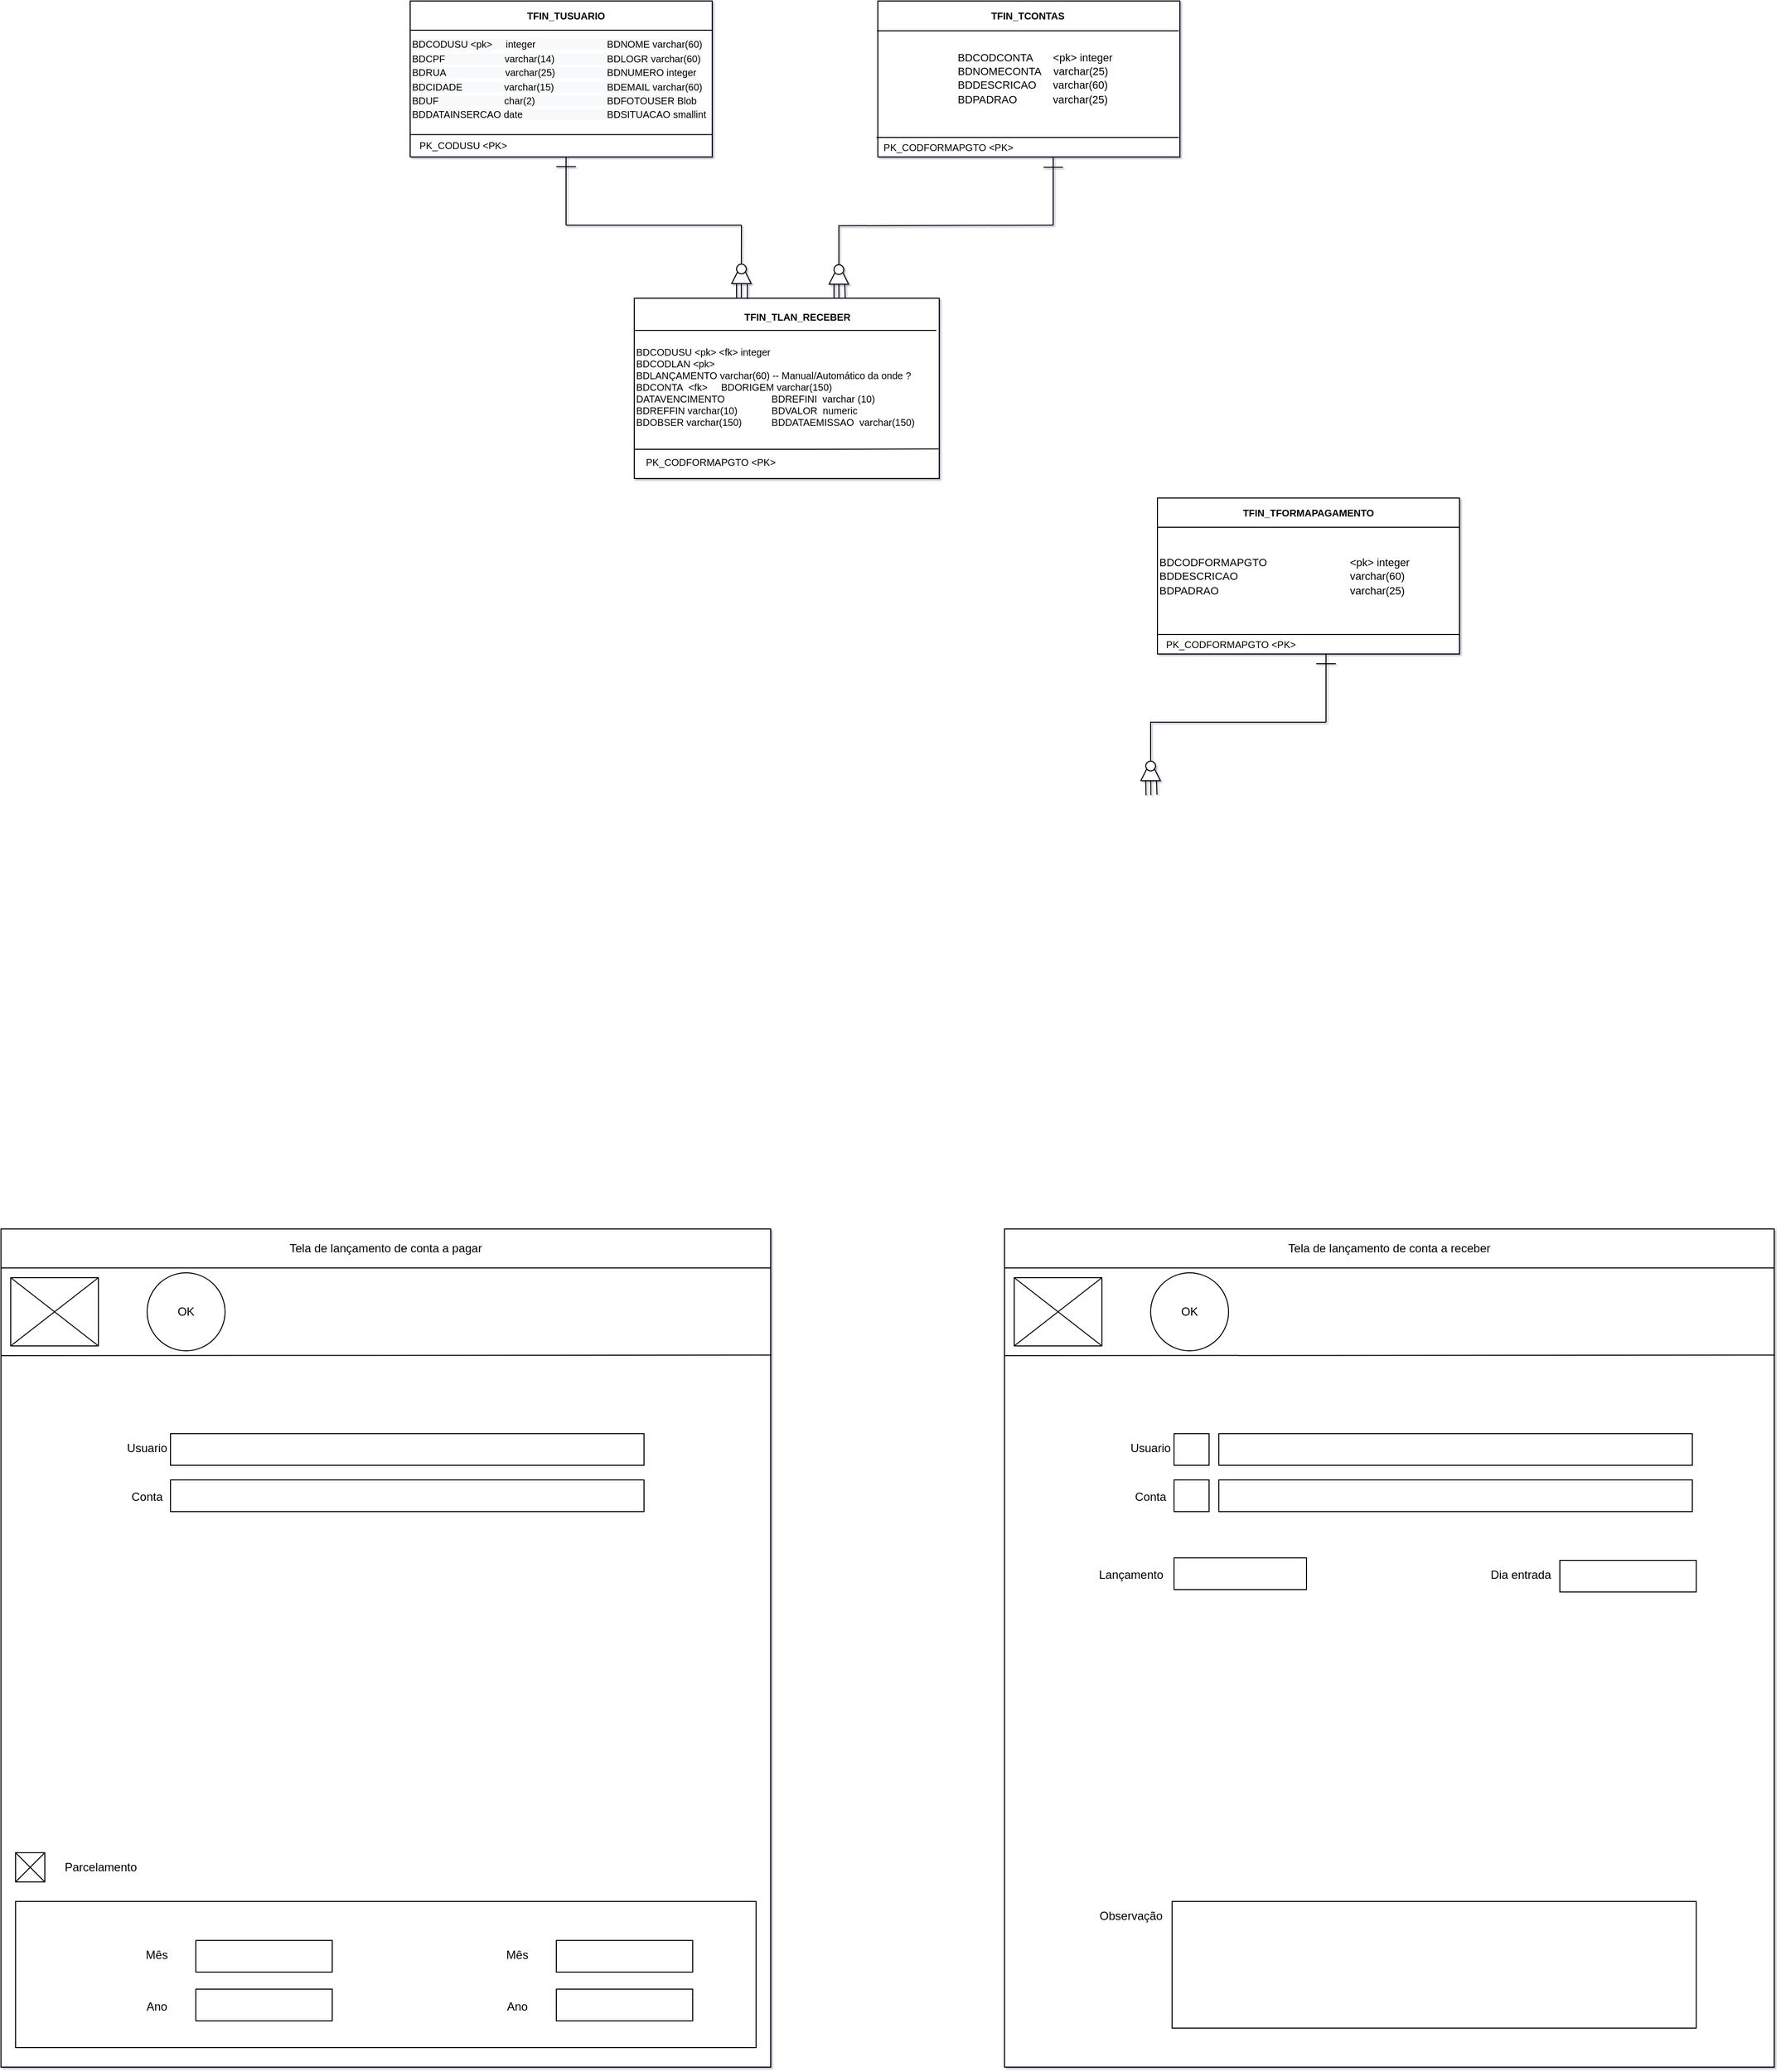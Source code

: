<mxfile version="18.0.6" type="device"><diagram id="C5RBs43oDa-KdzZeNtuy" name="Page-1"><mxGraphModel dx="3160" dy="1904" grid="1" gridSize="10" guides="1" tooltips="1" connect="1" arrows="1" fold="1" page="1" pageScale="1" pageWidth="827" pageHeight="1169" math="0" shadow="1"><root><mxCell id="WIyWlLk6GJQsqaUBKTNV-0"/><mxCell id="WIyWlLk6GJQsqaUBKTNV-1" parent="WIyWlLk6GJQsqaUBKTNV-0"/><mxCell id="SRmwXlzUTro1kDK4403n-18" value="&lt;font style=&quot;font-size: 10px&quot;&gt;&lt;span style=&quot;color: rgb(0 , 0 , 0) ; font-family: &amp;#34;helvetica&amp;#34; ; font-style: normal ; font-weight: 400 ; letter-spacing: normal ; text-indent: 0px ; text-transform: none ; word-spacing: 0px ; background-color: rgb(248 , 249 , 250) ; display: inline ; float: none&quot;&gt;BDCODUSU&lt;span&gt;&#9;&lt;/span&gt;&amp;lt;pk&amp;gt;&amp;nbsp; &amp;nbsp; &amp;nbsp;integer&lt;span&gt;&amp;nbsp;&amp;nbsp;&lt;span&gt;&#9;&lt;span style=&quot;white-space: pre&quot;&gt;&#9;&lt;/span&gt;&lt;span style=&quot;white-space: pre&quot;&gt;&#9;&lt;/span&gt;&amp;nbsp; &amp;nbsp; &amp;nbsp; &amp;nbsp;&amp;nbsp;&lt;/span&gt;&lt;/span&gt;&lt;/span&gt;&lt;span style=&quot;color: rgb(0 , 0 , 0) ; font-family: &amp;#34;helvetica&amp;#34; ; font-style: normal ; font-weight: 400 ; letter-spacing: normal ; text-indent: 0px ; text-transform: none ; word-spacing: 0px ; background-color: rgb(248 , 249 , 250) ; display: inline ; float: none&quot;&gt;BDNOME varchar(60)&lt;/span&gt;&lt;br style=&quot;color: rgb(0 , 0 , 0) ; font-family: &amp;#34;helvetica&amp;#34; ; font-style: normal ; font-weight: 400 ; letter-spacing: normal ; text-indent: 0px ; text-transform: none ; word-spacing: 0px ; background-color: rgb(248 , 249 , 250)&quot;&gt;&lt;span style=&quot;color: rgb(0 , 0 , 0) ; font-family: &amp;#34;helvetica&amp;#34; ; font-style: normal ; font-weight: 400 ; letter-spacing: normal ; text-indent: 0px ; text-transform: none ; word-spacing: 0px ; background-color: rgb(248 , 249 , 250) ; display: inline ; float: none&quot;&gt;BDCPF&lt;span&gt;&#9;&lt;/span&gt;&amp;nbsp; &amp;nbsp; &amp;nbsp; &amp;nbsp; &amp;nbsp; &amp;nbsp; &amp;nbsp; &amp;nbsp; &amp;nbsp; &amp;nbsp; &amp;nbsp;varchar(14)&lt;span&gt;&#9;&lt;/span&gt;&amp;nbsp; &amp;nbsp;&lt;span&gt;&#9;&lt;span style=&quot;white-space: pre&quot;&gt;&#9;&lt;/span&gt;&lt;span style=&quot;white-space: pre&quot;&gt;&#9;&lt;/span&gt;&lt;/span&gt;&lt;/span&gt;&lt;span style=&quot;color: rgb(0 , 0 , 0) ; font-family: &amp;#34;helvetica&amp;#34; ; font-style: normal ; font-weight: 400 ; letter-spacing: normal ; text-indent: 0px ; text-transform: none ; word-spacing: 0px ; background-color: rgb(248 , 249 , 250) ; display: inline ; float: none&quot;&gt;BDLOGR&lt;span&gt;&#9;&lt;/span&gt;&lt;/span&gt;&lt;span style=&quot;font-family: &amp;#34;helvetica&amp;#34;&quot;&gt;varchar(60)&lt;/span&gt;&lt;br style=&quot;color: rgb(0 , 0 , 0) ; font-family: &amp;#34;helvetica&amp;#34; ; font-style: normal ; font-weight: 400 ; letter-spacing: normal ; text-indent: 0px ; text-transform: none ; word-spacing: 0px ; background-color: rgb(248 , 249 , 250)&quot;&gt;&lt;span style=&quot;color: rgb(0 , 0 , 0) ; font-family: &amp;#34;helvetica&amp;#34; ; font-style: normal ; font-weight: 400 ; letter-spacing: normal ; text-indent: 0px ; text-transform: none ; word-spacing: 0px ; background-color: rgb(248 , 249 , 250) ; display: inline ; float: none&quot;&gt;BDRUA&lt;span&gt;&#9;&lt;span&gt;&#9;&lt;/span&gt;&amp;nbsp; &amp;nbsp; &amp;nbsp; &amp;nbsp; &amp;nbsp; &amp;nbsp; &amp;nbsp; &amp;nbsp; &amp;nbsp; &amp;nbsp; &amp;nbsp;&lt;/span&gt;varchar(25)&lt;span&gt;&#9;&lt;/span&gt;&amp;nbsp;&lt;span&gt;&#9;&lt;span style=&quot;white-space: pre&quot;&gt;&#9;&lt;/span&gt;&lt;span style=&quot;white-space: pre&quot;&gt;&#9;&lt;/span&gt;&lt;/span&gt;&lt;/span&gt;&lt;span style=&quot;color: rgb(0 , 0 , 0) ; font-family: &amp;#34;helvetica&amp;#34; ; font-style: normal ; font-weight: 400 ; letter-spacing: normal ; text-indent: 0px ; text-transform: none ; word-spacing: 0px ; background-color: rgb(248 , 249 , 250) ; display: inline ; float: none&quot;&gt;BDNUMERO integer&lt;/span&gt;&lt;br style=&quot;color: rgb(0 , 0 , 0) ; font-family: &amp;#34;helvetica&amp;#34; ; font-style: normal ; font-weight: 400 ; letter-spacing: normal ; text-indent: 0px ; text-transform: none ; word-spacing: 0px ; background-color: rgb(248 , 249 , 250)&quot;&gt;&lt;span style=&quot;color: rgb(0 , 0 , 0) ; font-family: &amp;#34;helvetica&amp;#34; ; font-style: normal ; font-weight: 400 ; letter-spacing: normal ; text-indent: 0px ; text-transform: none ; word-spacing: 0px ; background-color: rgb(248 , 249 , 250) ; display: inline ; float: none&quot;&gt;BDCIDADE &lt;span style=&quot;white-space: pre&quot;&gt;&#9;&lt;/span&gt;&lt;span style=&quot;white-space: pre&quot;&gt;&#9;&lt;/span&gt;&amp;nbsp; varchar(15)&lt;span&gt;&#9;&lt;span style=&quot;white-space: pre&quot;&gt;&#9;&lt;/span&gt;&lt;span style=&quot;white-space: pre&quot;&gt;&#9;&lt;/span&gt;&amp;nbsp; &amp;nbsp; &amp;nbsp; &amp;nbsp; &lt;/span&gt;&lt;/span&gt;&lt;span style=&quot;color: rgb(0 , 0 , 0) ; font-family: &amp;#34;helvetica&amp;#34; ; font-style: normal ; font-weight: 400 ; letter-spacing: normal ; text-indent: 0px ; text-transform: none ; word-spacing: 0px ; background-color: rgb(248 , 249 , 250) ; display: inline ; float: none&quot;&gt;BDEMAIL&amp;nbsp;&lt;span&gt;&lt;/span&gt;varchar(60)&lt;br&gt;&lt;/span&gt;&lt;span style=&quot;color: rgb(0 , 0 , 0) ; font-family: &amp;#34;helvetica&amp;#34; ; font-style: normal ; font-weight: 400 ; letter-spacing: normal ; text-indent: 0px ; text-transform: none ; word-spacing: 0px ; background-color: rgb(248 , 249 , 250) ; display: inline ; float: none&quot;&gt;BDUF&lt;span&gt;&amp;nbsp;&lt;span style=&quot;white-space: pre&quot;&gt;&#9;&lt;/span&gt;&lt;span style=&quot;white-space: pre&quot;&gt;&#9;&lt;/span&gt;&lt;span style=&quot;white-space: pre&quot;&gt;&#9;&lt;/span&gt;&amp;nbsp; char(2)&lt;span&gt;&#9;&lt;span style=&quot;white-space: pre&quot;&gt;&#9;&lt;/span&gt;&lt;span style=&quot;white-space: pre&quot;&gt;&#9;&lt;/span&gt;&lt;span style=&quot;white-space: pre&quot;&gt;&#9;&lt;/span&gt;&lt;span style=&quot;white-space: pre&quot;&gt;&#9;&lt;/span&gt;&lt;/span&gt;&lt;/span&gt;&lt;/span&gt;&lt;span style=&quot;color: rgb(0 , 0 , 0) ; font-family: &amp;#34;helvetica&amp;#34; ; font-style: normal ; font-weight: 400 ; letter-spacing: normal ; text-indent: 0px ; text-transform: none ; word-spacing: 0px ; background-color: rgb(248 , 249 , 250) ; display: inline ; float: none&quot;&gt;BDFOTOUSER Blob&lt;/span&gt;&lt;br style=&quot;color: rgb(0 , 0 , 0) ; font-family: &amp;#34;helvetica&amp;#34; ; font-style: normal ; font-weight: 400 ; letter-spacing: normal ; text-indent: 0px ; text-transform: none ; word-spacing: 0px ; background-color: rgb(248 , 249 , 250)&quot;&gt;&lt;span style=&quot;color: rgb(0 , 0 , 0) ; font-family: &amp;#34;helvetica&amp;#34; ; font-style: normal ; font-weight: 400 ; letter-spacing: normal ; text-indent: 0px ; text-transform: none ; word-spacing: 0px ; background-color: rgb(248 , 249 , 250) ; display: inline ; float: none&quot;&gt;BDDATAINSERCAO&lt;span&gt;&amp;nbsp;date&amp;nbsp;&lt;span style=&quot;white-space: pre&quot;&gt;&#9;&lt;/span&gt;&lt;span style=&quot;white-space: pre&quot;&gt;&#9;&lt;/span&gt;&lt;span style=&quot;white-space: pre&quot;&gt;&#9;&lt;/span&gt;&lt;span style=&quot;white-space: pre&quot;&gt;&#9;&lt;/span&gt;&lt;/span&gt;&lt;/span&gt;&lt;span style=&quot;color: rgb(0 , 0 , 0) ; font-family: &amp;#34;helvetica&amp;#34; ; font-style: normal ; font-weight: 400 ; letter-spacing: normal ; text-indent: 0px ; text-transform: none ; word-spacing: 0px ; background-color: rgb(248 , 249 , 250) ; display: inline ; float: none&quot;&gt;BDSITUACAO smallint&lt;/span&gt;&lt;/font&gt;" style="rounded=0;whiteSpace=wrap;html=1;align=left;" parent="WIyWlLk6GJQsqaUBKTNV-1" vertex="1"><mxGeometry x="540" y="170" width="310" height="160" as="geometry"/></mxCell><mxCell id="SRmwXlzUTro1kDK4403n-19" value="" style="endArrow=none;html=1;rounded=0;fontSize=10;" parent="WIyWlLk6GJQsqaUBKTNV-1" edge="1"><mxGeometry width="50" height="50" relative="1" as="geometry"><mxPoint x="540" y="200" as="sourcePoint"/><mxPoint x="850" y="200" as="targetPoint"/></mxGeometry></mxCell><mxCell id="SRmwXlzUTro1kDK4403n-20" style="edgeStyle=orthogonalEdgeStyle;rounded=0;orthogonalLoop=1;jettySize=auto;html=1;exitX=0.5;exitY=1;exitDx=0;exitDy=0;fontSize=10;" parent="WIyWlLk6GJQsqaUBKTNV-1" source="SRmwXlzUTro1kDK4403n-18" target="SRmwXlzUTro1kDK4403n-18" edge="1"><mxGeometry relative="1" as="geometry"/></mxCell><mxCell id="SRmwXlzUTro1kDK4403n-21" value="TFIN_TUSUARIO" style="text;html=1;strokeColor=none;fillColor=none;align=center;verticalAlign=middle;whiteSpace=wrap;rounded=0;fontSize=10;fontStyle=1" parent="WIyWlLk6GJQsqaUBKTNV-1" vertex="1"><mxGeometry x="645" y="170" width="110" height="30" as="geometry"/></mxCell><mxCell id="SRmwXlzUTro1kDK4403n-23" value="" style="endArrow=none;html=1;rounded=0;fontSize=10;exitX=-0.001;exitY=0.857;exitDx=0;exitDy=0;exitPerimeter=0;entryX=1;entryY=0.857;entryDx=0;entryDy=0;entryPerimeter=0;" parent="WIyWlLk6GJQsqaUBKTNV-1" source="SRmwXlzUTro1kDK4403n-18" target="SRmwXlzUTro1kDK4403n-18" edge="1"><mxGeometry width="50" height="50" relative="1" as="geometry"><mxPoint x="890" y="300" as="sourcePoint"/><mxPoint x="940" y="250" as="targetPoint"/></mxGeometry></mxCell><mxCell id="SRmwXlzUTro1kDK4403n-24" value="PK_CODUSU &amp;lt;PK&amp;gt;" style="text;html=1;strokeColor=none;fillColor=none;align=center;verticalAlign=middle;whiteSpace=wrap;rounded=0;fontSize=10;" parent="WIyWlLk6GJQsqaUBKTNV-1" vertex="1"><mxGeometry x="530" y="300" width="129" height="36" as="geometry"/></mxCell><mxCell id="SRmwXlzUTro1kDK4403n-26" value="&lt;div style=&quot;font-size: 10px&quot;&gt;&lt;font style=&quot;font-size: 10px&quot;&gt;&lt;br&gt;&lt;/font&gt;&lt;/div&gt;&lt;div style=&quot;font-size: 10px&quot;&gt;&lt;span style=&quot;background-color: initial;&quot;&gt;BDCODUSU &amp;lt;pk&amp;gt; &amp;lt;fk&amp;gt; integer&amp;nbsp;&lt;/span&gt;&lt;br&gt;&lt;/div&gt;&lt;div style=&quot;font-size: 10px&quot;&gt;&lt;span&gt;BDCODLAN &amp;lt;pk&amp;gt;&lt;/span&gt;&lt;/div&gt;&lt;div style=&quot;font-size: 10px&quot;&gt;&lt;font style=&quot;font-size: 10px&quot;&gt;BDLANÇAMENTO varchar(60) -- Manual/Automático da onde ?&lt;/font&gt;&lt;/div&gt;&lt;div style=&quot;font-size: 10px&quot;&gt;&lt;font style=&quot;font-size: 10px&quot;&gt;BDCONTA&lt;/font&gt;&lt;font style=&quot;background-color: initial;&quot;&gt;&amp;nbsp; &amp;lt;fk&amp;gt;&amp;nbsp; &amp;nbsp; &amp;nbsp;&lt;/font&gt;&lt;span style=&quot;background-color: initial;&quot;&gt;BDORIGEM varchar(150)&lt;/span&gt;&lt;/div&gt;&lt;div style=&quot;font-size: 10px&quot;&gt;&lt;font style=&quot;font-size: 10px&quot;&gt;DATAVENCIMENTO&amp;nbsp; &amp;nbsp; &amp;nbsp; &amp;nbsp; &amp;nbsp;&lt;span style=&quot;white-space: pre&quot;&gt;&#9;&lt;/span&gt;&amp;nbsp;&amp;nbsp;&lt;/font&gt;&lt;span&gt;BDREFINI&amp;nbsp; varchar (10)&lt;/span&gt;&lt;/div&gt;&lt;div style=&quot;font-size: 10px&quot;&gt;&lt;font style=&quot;font-size: 10px&quot;&gt;BDREFFIN varchar(10)&amp;nbsp; &amp;nbsp;&amp;nbsp;&lt;span style=&quot;white-space: pre&quot;&gt;&#9;&lt;/span&gt;&amp;nbsp;&amp;nbsp;&lt;/font&gt;&lt;span&gt;BDVALOR&amp;nbsp; numeric&lt;/span&gt;&lt;/div&gt;&lt;div style=&quot;font-size: 10px&quot;&gt;&lt;font style=&quot;font-size: 10px&quot;&gt;BDOBSER varchar(150)&amp;nbsp;&amp;nbsp;&lt;span style=&quot;white-space: pre&quot;&gt;&#9;&lt;/span&gt;&amp;nbsp;&amp;nbsp;&lt;/font&gt;&lt;span&gt;BDDATAEMISSAO&amp;nbsp; varchar(150)&lt;/span&gt;&lt;/div&gt;&lt;div&gt;&lt;br&gt;&lt;/div&gt;" style="rounded=0;whiteSpace=wrap;html=1;align=left;" parent="WIyWlLk6GJQsqaUBKTNV-1" vertex="1"><mxGeometry x="770" y="475" width="313" height="185" as="geometry"/></mxCell><mxCell id="SRmwXlzUTro1kDK4403n-31" value="" style="endArrow=none;html=1;rounded=0;fontSize=10;" parent="WIyWlLk6GJQsqaUBKTNV-1" edge="1"><mxGeometry width="50" height="50" relative="1" as="geometry"><mxPoint x="700" y="330" as="sourcePoint"/><mxPoint x="700" y="400" as="targetPoint"/><Array as="points"/></mxGeometry></mxCell><mxCell id="SRmwXlzUTro1kDK4403n-32" value="" style="endArrow=none;html=1;rounded=0;fontSize=10;" parent="WIyWlLk6GJQsqaUBKTNV-1" edge="1"><mxGeometry width="50" height="50" relative="1" as="geometry"><mxPoint x="700" y="400" as="sourcePoint"/><mxPoint x="880" y="400" as="targetPoint"/></mxGeometry></mxCell><mxCell id="SRmwXlzUTro1kDK4403n-33" value="" style="endArrow=none;html=1;rounded=0;fontSize=10;exitX=0.351;exitY=-0.002;exitDx=0;exitDy=0;exitPerimeter=0;" parent="WIyWlLk6GJQsqaUBKTNV-1" source="SRmwXlzUTro1kDK4403n-26" edge="1"><mxGeometry width="50" height="50" relative="1" as="geometry"><mxPoint x="880" y="470" as="sourcePoint"/><mxPoint x="880" y="400" as="targetPoint"/><Array as="points"/></mxGeometry></mxCell><mxCell id="SRmwXlzUTro1kDK4403n-38" value="" style="endArrow=none;html=1;rounded=0;fontSize=10;exitX=0.371;exitY=0.005;exitDx=0;exitDy=0;exitPerimeter=0;" parent="WIyWlLk6GJQsqaUBKTNV-1" source="SRmwXlzUTro1kDK4403n-26" edge="1"><mxGeometry width="50" height="50" relative="1" as="geometry"><mxPoint x="886" y="470" as="sourcePoint"/><mxPoint x="886" y="460" as="targetPoint"/></mxGeometry></mxCell><mxCell id="SRmwXlzUTro1kDK4403n-40" value="" style="endArrow=none;html=1;rounded=0;fontSize=10;exitX=0.336;exitY=0;exitDx=0;exitDy=0;exitPerimeter=0;" parent="WIyWlLk6GJQsqaUBKTNV-1" source="SRmwXlzUTro1kDK4403n-26" edge="1"><mxGeometry width="50" height="50" relative="1" as="geometry"><mxPoint x="910" y="560" as="sourcePoint"/><mxPoint x="875" y="460" as="targetPoint"/><Array as="points"><mxPoint x="875" y="470"/></Array></mxGeometry></mxCell><mxCell id="SRmwXlzUTro1kDK4403n-41" value="" style="triangle;whiteSpace=wrap;html=1;fontSize=10;rotation=-90;" parent="WIyWlLk6GJQsqaUBKTNV-1" vertex="1"><mxGeometry x="870" y="440" width="20" height="20" as="geometry"/></mxCell><mxCell id="SRmwXlzUTro1kDK4403n-42" value="" style="ellipse;whiteSpace=wrap;html=1;aspect=fixed;fontSize=10;" parent="WIyWlLk6GJQsqaUBKTNV-1" vertex="1"><mxGeometry x="890" y="440" as="geometry"/></mxCell><mxCell id="SRmwXlzUTro1kDK4403n-44" value="" style="ellipse;whiteSpace=wrap;html=1;aspect=fixed;fontSize=10;" parent="WIyWlLk6GJQsqaUBKTNV-1" vertex="1"><mxGeometry x="875" y="440" width="10" height="10" as="geometry"/></mxCell><mxCell id="SRmwXlzUTro1kDK4403n-46" value="" style="endArrow=none;html=1;rounded=0;fontSize=10;" parent="WIyWlLk6GJQsqaUBKTNV-1" edge="1"><mxGeometry width="50" height="50" relative="1" as="geometry"><mxPoint x="690" y="340" as="sourcePoint"/><mxPoint x="710" y="340" as="targetPoint"/></mxGeometry></mxCell><mxCell id="SRmwXlzUTro1kDK4403n-47" value="" style="endArrow=none;html=1;rounded=0;fontSize=10;" parent="WIyWlLk6GJQsqaUBKTNV-1" edge="1"><mxGeometry width="50" height="50" relative="1" as="geometry"><mxPoint x="770" y="508" as="sourcePoint"/><mxPoint x="1080" y="508" as="targetPoint"/></mxGeometry></mxCell><mxCell id="SRmwXlzUTro1kDK4403n-48" value="TFIN_TLAN_RECEBER" style="text;html=1;strokeColor=none;fillColor=none;align=center;verticalAlign=middle;whiteSpace=wrap;rounded=0;fontSize=10;fontStyle=1" parent="WIyWlLk6GJQsqaUBKTNV-1" vertex="1"><mxGeometry x="870" y="480" width="135" height="28" as="geometry"/></mxCell><mxCell id="SRmwXlzUTro1kDK4403n-49" value="&lt;font style=&quot;font-size: 11px;&quot;&gt;BDCODFORMAPGTO&amp;nbsp;&lt;span style=&quot;&quot;&gt;&#9;&lt;span style=&quot;white-space: pre;&quot;&gt;&#9;&lt;/span&gt;&lt;span style=&quot;white-space: pre;&quot;&gt;&#9;&lt;span style=&quot;white-space: pre;&quot;&gt;&#9;&lt;/span&gt;&lt;span style=&quot;white-space: pre;&quot;&gt;&#9;&lt;/span&gt;&lt;/span&gt;&lt;/span&gt;&amp;lt;pk&amp;gt; integer&lt;br&gt;BDDESCRICAO&lt;span style=&quot;&quot;&gt;&#9;&lt;span style=&quot;white-space: pre;&quot;&gt;&#9;&lt;/span&gt;&lt;span style=&quot;white-space: pre;&quot;&gt;&#9;&lt;/span&gt;&lt;span style=&quot;white-space: pre;&quot;&gt;&#9;&lt;/span&gt;&lt;/span&gt;&lt;span style=&quot;&quot;&gt;&#9;&lt;span style=&quot;white-space: pre;&quot;&gt;&#9;&lt;/span&gt;&lt;span style=&quot;white-space: pre;&quot;&gt;&#9;&lt;/span&gt;&lt;/span&gt;varchar(60)&lt;br&gt;BDPADRAO&lt;span style=&quot;white-space: pre;&quot;&gt;&#9;&lt;/span&gt;&lt;span style=&quot;white-space: pre;&quot;&gt;&#9;&lt;/span&gt;&lt;span style=&quot;white-space: pre;&quot;&gt;&#9;&lt;/span&gt;&lt;span style=&quot;white-space: pre;&quot;&gt;&#9;&lt;/span&gt;&amp;nbsp;&lt;span style=&quot;white-space: pre;&quot;&gt;&#9;&lt;/span&gt;&lt;span style=&quot;white-space: pre;&quot;&gt;&#9;&lt;/span&gt;varchar(25)&lt;/font&gt;" style="rounded=0;whiteSpace=wrap;html=1;align=left;" parent="WIyWlLk6GJQsqaUBKTNV-1" vertex="1"><mxGeometry x="1307" y="680" width="310" height="160" as="geometry"/></mxCell><mxCell id="SRmwXlzUTro1kDK4403n-50" value="" style="endArrow=none;html=1;rounded=0;fontSize=10;" parent="WIyWlLk6GJQsqaUBKTNV-1" edge="1"><mxGeometry width="50" height="50" relative="1" as="geometry"><mxPoint x="1307" y="710" as="sourcePoint"/><mxPoint x="1617" y="710" as="targetPoint"/></mxGeometry></mxCell><mxCell id="SRmwXlzUTro1kDK4403n-51" value="TFIN_TFORMAPAGAMENTO" style="text;html=1;strokeColor=none;fillColor=none;align=center;verticalAlign=middle;whiteSpace=wrap;rounded=0;fontSize=10;fontStyle=1" parent="WIyWlLk6GJQsqaUBKTNV-1" vertex="1"><mxGeometry x="1407" y="680" width="110" height="30" as="geometry"/></mxCell><mxCell id="SRmwXlzUTro1kDK4403n-54" value="" style="ellipse;whiteSpace=wrap;html=1;aspect=fixed;fontSize=10;" parent="WIyWlLk6GJQsqaUBKTNV-1" vertex="1"><mxGeometry x="900" y="450" as="geometry"/></mxCell><mxCell id="SRmwXlzUTro1kDK4403n-55" value="" style="ellipse;whiteSpace=wrap;html=1;aspect=fixed;fontSize=10;" parent="WIyWlLk6GJQsqaUBKTNV-1" vertex="1"><mxGeometry x="875" y="440" as="geometry"/></mxCell><mxCell id="SRmwXlzUTro1kDK4403n-58" value="" style="ellipse;whiteSpace=wrap;html=1;aspect=fixed;fontSize=10;" parent="WIyWlLk6GJQsqaUBKTNV-1" vertex="1"><mxGeometry x="1310" y="950" as="geometry"/></mxCell><mxCell id="SRmwXlzUTro1kDK4403n-60" value="" style="ellipse;whiteSpace=wrap;html=1;aspect=fixed;fontSize=10;" parent="WIyWlLk6GJQsqaUBKTNV-1" vertex="1"><mxGeometry x="1320" y="960" as="geometry"/></mxCell><mxCell id="SRmwXlzUTro1kDK4403n-61" value="" style="ellipse;whiteSpace=wrap;html=1;aspect=fixed;fontSize=10;" parent="WIyWlLk6GJQsqaUBKTNV-1" vertex="1"><mxGeometry x="1295" y="950" as="geometry"/></mxCell><mxCell id="SRmwXlzUTro1kDK4403n-64" value="" style="endArrow=none;html=1;rounded=0;fontSize=10;exitX=1;exitY=0.5;exitDx=0;exitDy=0;startArrow=none;" parent="WIyWlLk6GJQsqaUBKTNV-1" edge="1" source="SRmwXlzUTro1kDK4403n-57"><mxGeometry width="50" height="50" relative="1" as="geometry"><mxPoint x="1300.24" y="984.84" as="sourcePoint"/><mxPoint x="1300" y="909.36" as="targetPoint"/></mxGeometry></mxCell><mxCell id="SRmwXlzUTro1kDK4403n-65" value="" style="endArrow=none;html=1;rounded=0;fontSize=10;exitX=0.5;exitY=0;exitDx=0;exitDy=0;" parent="WIyWlLk6GJQsqaUBKTNV-1" edge="1"><mxGeometry width="50" height="50" relative="1" as="geometry"><mxPoint x="1306.5" y="984.36" as="sourcePoint"/><mxPoint x="1306" y="969.36" as="targetPoint"/></mxGeometry></mxCell><mxCell id="SRmwXlzUTro1kDK4403n-66" value="" style="endArrow=none;html=1;rounded=0;fontSize=10;exitX=0.464;exitY=0.004;exitDx=0;exitDy=0;exitPerimeter=0;" parent="WIyWlLk6GJQsqaUBKTNV-1" edge="1"><mxGeometry width="50" height="50" relative="1" as="geometry"><mxPoint x="1295.232" y="985" as="sourcePoint"/><mxPoint x="1295" y="969.36" as="targetPoint"/></mxGeometry></mxCell><mxCell id="SRmwXlzUTro1kDK4403n-67" value="" style="endArrow=none;html=1;rounded=0;fontSize=10;" parent="WIyWlLk6GJQsqaUBKTNV-1" edge="1"><mxGeometry width="50" height="50" relative="1" as="geometry"><mxPoint x="1300" y="910" as="sourcePoint"/><mxPoint x="1480" y="910" as="targetPoint"/></mxGeometry></mxCell><mxCell id="SRmwXlzUTro1kDK4403n-68" value="" style="endArrow=none;html=1;rounded=0;fontSize=10;" parent="WIyWlLk6GJQsqaUBKTNV-1" edge="1"><mxGeometry width="50" height="50" relative="1" as="geometry"><mxPoint x="1470" y="850" as="sourcePoint"/><mxPoint x="1490" y="850" as="targetPoint"/><Array as="points"><mxPoint x="1490" y="850"/></Array></mxGeometry></mxCell><mxCell id="SRmwXlzUTro1kDK4403n-69" value="" style="endArrow=none;html=1;rounded=0;fontSize=10;" parent="WIyWlLk6GJQsqaUBKTNV-1" edge="1"><mxGeometry width="50" height="50" relative="1" as="geometry"><mxPoint x="1480" y="840" as="sourcePoint"/><mxPoint x="1480" y="910" as="targetPoint"/><Array as="points"/></mxGeometry></mxCell><mxCell id="4RgpM3OPzAlGwJInSDXI-0" value="" style="endArrow=none;html=1;rounded=0;fontSize=10;" parent="WIyWlLk6GJQsqaUBKTNV-1" source="SRmwXlzUTro1kDK4403n-18" edge="1"><mxGeometry width="50" height="50" relative="1" as="geometry"><mxPoint x="540" y="200" as="sourcePoint"/><mxPoint x="850" y="200" as="targetPoint"/></mxGeometry></mxCell><mxCell id="peAugYnmCYEl_X1zVGGk-0" value="PK_CODFORMAPGTO &amp;lt;PK&amp;gt;" style="text;html=1;strokeColor=none;fillColor=none;align=center;verticalAlign=middle;whiteSpace=wrap;rounded=0;fontSize=10;" parent="WIyWlLk6GJQsqaUBKTNV-1" vertex="1"><mxGeometry x="1295" y="820" width="175" height="20" as="geometry"/></mxCell><mxCell id="peAugYnmCYEl_X1zVGGk-1" value="" style="endArrow=none;html=1;rounded=0;fontSize=10;exitX=-0.001;exitY=0.857;exitDx=0;exitDy=0;exitPerimeter=0;entryX=1;entryY=0.857;entryDx=0;entryDy=0;entryPerimeter=0;" parent="WIyWlLk6GJQsqaUBKTNV-1" edge="1"><mxGeometry width="50" height="50" relative="1" as="geometry"><mxPoint x="1307" y="820.0" as="sourcePoint"/><mxPoint x="1617.31" y="820.0" as="targetPoint"/></mxGeometry></mxCell><mxCell id="peAugYnmCYEl_X1zVGGk-2" value="" style="endArrow=none;html=1;rounded=0;fontSize=10;entryX=0.998;entryY=0.836;entryDx=0;entryDy=0;entryPerimeter=0;" parent="WIyWlLk6GJQsqaUBKTNV-1" target="SRmwXlzUTro1kDK4403n-26" edge="1"><mxGeometry width="50" height="50" relative="1" as="geometry"><mxPoint x="770" y="630" as="sourcePoint"/><mxPoint x="1083" y="640.0" as="targetPoint"/><Array as="points"><mxPoint x="950" y="630"/></Array></mxGeometry></mxCell><mxCell id="peAugYnmCYEl_X1zVGGk-3" value="&lt;span style=&quot;color: rgb(0, 0, 0); font-family: Helvetica; font-size: 10px; font-style: normal; font-variant-ligatures: normal; font-variant-caps: normal; font-weight: 400; letter-spacing: normal; orphans: 2; text-align: center; text-indent: 0px; text-transform: none; widows: 2; word-spacing: 0px; -webkit-text-stroke-width: 0px; background-color: rgb(248, 249, 250); text-decoration-thickness: initial; text-decoration-style: initial; text-decoration-color: initial; float: none; display: inline !important;&quot;&gt;PK_CODFORMAPGTO &amp;lt;PK&amp;gt;&lt;/span&gt;" style="text;whiteSpace=wrap;html=1;fontSize=11;" parent="WIyWlLk6GJQsqaUBKTNV-1" vertex="1"><mxGeometry x="780" y="630" width="138" height="20" as="geometry"/></mxCell><mxCell id="SRmwXlzUTro1kDK4403n-57" value="" style="triangle;whiteSpace=wrap;html=1;fontSize=10;rotation=-90;" parent="WIyWlLk6GJQsqaUBKTNV-1" vertex="1"><mxGeometry x="1290" y="950" width="20" height="20" as="geometry"/></mxCell><mxCell id="fmLDf7g6KCdbU1Z8vJ-_-2" value="" style="endArrow=none;html=1;rounded=0;fontSize=10;exitX=0.48;exitY=0.003;exitDx=0;exitDy=0;exitPerimeter=0;" edge="1" parent="WIyWlLk6GJQsqaUBKTNV-1" target="SRmwXlzUTro1kDK4403n-57"><mxGeometry width="50" height="50" relative="1" as="geometry"><mxPoint x="1300.24" y="984.84" as="sourcePoint"/><mxPoint x="1300" y="909.36" as="targetPoint"/></mxGeometry></mxCell><mxCell id="SRmwXlzUTro1kDK4403n-59" value="" style="ellipse;whiteSpace=wrap;html=1;aspect=fixed;fontSize=10;" parent="WIyWlLk6GJQsqaUBKTNV-1" vertex="1"><mxGeometry x="1295" y="950" width="10" height="10" as="geometry"/></mxCell><mxCell id="fmLDf7g6KCdbU1Z8vJ-_-3" value="&lt;blockquote style=&quot;margin: 0 0 0 40px; border: none; padding: 0px;&quot;&gt;&lt;blockquote style=&quot;margin: 0 0 0 40px; border: none; padding: 0px;&quot;&gt;&lt;blockquote style=&quot;margin: 0 0 0 40px; border: none; padding: 0px;&quot;&gt;&lt;font style=&quot;font-size: 11px;&quot;&gt;&lt;blockquote style=&quot;margin: 0 0 0 40px; border: none; padding: 0px;&quot;&gt;&lt;font style=&quot;font-size: 11px;&quot;&gt;&lt;br&gt;&lt;/font&gt;&lt;/blockquote&gt;&lt;/font&gt;&lt;/blockquote&gt;&lt;/blockquote&gt;&lt;blockquote style=&quot;margin: 0 0 0 40px; border: none; padding: 0px;&quot;&gt;&lt;blockquote style=&quot;margin: 0 0 0 40px; border: none; padding: 0px;&quot;&gt;&lt;font style=&quot;font-size: 11px;&quot;&gt;&lt;blockquote style=&quot;margin: 0 0 0 40px; border: none; padding: 0px;&quot;&gt;&lt;font style=&quot;font-size: 11px;&quot;&gt;&lt;br&gt;&lt;/font&gt;&lt;/blockquote&gt;&lt;/font&gt;&lt;/blockquote&gt;&lt;/blockquote&gt;&lt;blockquote style=&quot;margin: 0 0 0 40px; border: none; padding: 0px;&quot;&gt;&lt;font style=&quot;font-size: 11px;&quot;&gt;&lt;br&gt;&lt;/font&gt;&lt;/blockquote&gt;&lt;blockquote style=&quot;margin: 0 0 0 40px; border: none; padding: 0px;&quot;&gt;&lt;font style=&quot;font-size: 11px;&quot;&gt;BDCODCONTA &lt;span style=&quot;white-space: pre;&quot;&gt;&#9;&lt;/span&gt;&amp;lt;pk&amp;gt; integer&lt;/font&gt;&lt;/blockquote&gt;&lt;blockquote style=&quot;margin: 0 0 0 40px; border: none; padding: 0px;&quot;&gt;&lt;font style=&quot;font-size: 11px;&quot;&gt;BDNOMECONTA&amp;nbsp; &amp;nbsp; varchar(25)&lt;/font&gt;&lt;/blockquote&gt;&lt;blockquote style=&quot;margin: 0 0 0 40px; border: none; padding: 0px;&quot;&gt;&lt;font style=&quot;font-size: 11px;&quot;&gt;BDDESCRICAO&lt;span style=&quot;&quot;&gt;&#9;&lt;span style=&quot;white-space: pre;&quot;&gt;&#9;&lt;/span&gt;&lt;/span&gt;varchar(60)&lt;/font&gt;&lt;/blockquote&gt;&lt;blockquote style=&quot;margin: 0 0 0 40px; border: none; padding: 0px;&quot;&gt;&lt;font style=&quot;font-size: 11px;&quot;&gt;BDPADRAO&lt;span style=&quot;white-space: pre;&quot;&gt;&#9;&lt;/span&gt;&lt;span style=&quot;white-space: pre;&quot;&gt;&#9;&lt;/span&gt;varchar(25)&lt;/font&gt;&lt;/blockquote&gt;&lt;/blockquote&gt;&lt;font style=&quot;font-size: 11px;&quot;&gt;&lt;br&gt;&lt;br&gt;&lt;br&gt;&lt;/font&gt;" style="rounded=0;whiteSpace=wrap;html=1;align=left;" vertex="1" parent="WIyWlLk6GJQsqaUBKTNV-1"><mxGeometry x="1020" y="170" width="310" height="160" as="geometry"/></mxCell><mxCell id="fmLDf7g6KCdbU1Z8vJ-_-4" value="" style="endArrow=none;html=1;rounded=0;fontSize=10;" edge="1" parent="WIyWlLk6GJQsqaUBKTNV-1"><mxGeometry width="50" height="50" relative="1" as="geometry"><mxPoint x="1019" y="200.64" as="sourcePoint"/><mxPoint x="1329" y="200.64" as="targetPoint"/></mxGeometry></mxCell><mxCell id="fmLDf7g6KCdbU1Z8vJ-_-5" value="TFIN_TCONTAS" style="text;html=1;strokeColor=none;fillColor=none;align=center;verticalAlign=middle;whiteSpace=wrap;rounded=0;fontSize=10;fontStyle=1" vertex="1" parent="WIyWlLk6GJQsqaUBKTNV-1"><mxGeometry x="1089" y="170" width="170" height="30" as="geometry"/></mxCell><mxCell id="fmLDf7g6KCdbU1Z8vJ-_-6" value="" style="ellipse;whiteSpace=wrap;html=1;aspect=fixed;fontSize=10;" vertex="1" parent="WIyWlLk6GJQsqaUBKTNV-1"><mxGeometry x="990" y="440.64" as="geometry"/></mxCell><mxCell id="fmLDf7g6KCdbU1Z8vJ-_-7" value="" style="ellipse;whiteSpace=wrap;html=1;aspect=fixed;fontSize=10;" vertex="1" parent="WIyWlLk6GJQsqaUBKTNV-1"><mxGeometry x="1000" y="450.64" as="geometry"/></mxCell><mxCell id="fmLDf7g6KCdbU1Z8vJ-_-8" value="" style="ellipse;whiteSpace=wrap;html=1;aspect=fixed;fontSize=10;" vertex="1" parent="WIyWlLk6GJQsqaUBKTNV-1"><mxGeometry x="975" y="440.64" as="geometry"/></mxCell><mxCell id="fmLDf7g6KCdbU1Z8vJ-_-9" value="" style="endArrow=none;html=1;rounded=0;fontSize=10;exitX=1;exitY=0.5;exitDx=0;exitDy=0;startArrow=none;" edge="1" parent="WIyWlLk6GJQsqaUBKTNV-1" source="fmLDf7g6KCdbU1Z8vJ-_-17"><mxGeometry width="50" height="50" relative="1" as="geometry"><mxPoint x="980.24" y="475.48" as="sourcePoint"/><mxPoint x="980" y="400.0" as="targetPoint"/></mxGeometry></mxCell><mxCell id="fmLDf7g6KCdbU1Z8vJ-_-10" value="" style="endArrow=none;html=1;rounded=0;fontSize=10;exitX=0.5;exitY=0;exitDx=0;exitDy=0;" edge="1" parent="WIyWlLk6GJQsqaUBKTNV-1"><mxGeometry width="50" height="50" relative="1" as="geometry"><mxPoint x="986.5" y="475.0" as="sourcePoint"/><mxPoint x="986" y="460.0" as="targetPoint"/></mxGeometry></mxCell><mxCell id="fmLDf7g6KCdbU1Z8vJ-_-11" value="" style="endArrow=none;html=1;rounded=0;fontSize=10;" edge="1" parent="WIyWlLk6GJQsqaUBKTNV-1"><mxGeometry width="50" height="50" relative="1" as="geometry"><mxPoint x="975" y="475.14" as="sourcePoint"/><mxPoint x="975" y="450.0" as="targetPoint"/></mxGeometry></mxCell><mxCell id="fmLDf7g6KCdbU1Z8vJ-_-12" value="" style="endArrow=none;html=1;rounded=0;fontSize=10;" edge="1" parent="WIyWlLk6GJQsqaUBKTNV-1"><mxGeometry width="50" height="50" relative="1" as="geometry"><mxPoint x="980" y="400.64" as="sourcePoint"/><mxPoint x="1200" y="400" as="targetPoint"/></mxGeometry></mxCell><mxCell id="fmLDf7g6KCdbU1Z8vJ-_-13" value="" style="endArrow=none;html=1;rounded=0;fontSize=10;" edge="1" parent="WIyWlLk6GJQsqaUBKTNV-1"><mxGeometry width="50" height="50" relative="1" as="geometry"><mxPoint x="1190" y="340.64" as="sourcePoint"/><mxPoint x="1210" y="340.64" as="targetPoint"/><Array as="points"><mxPoint x="1210" y="340.64"/></Array></mxGeometry></mxCell><mxCell id="fmLDf7g6KCdbU1Z8vJ-_-14" value="" style="endArrow=none;html=1;rounded=0;fontSize=10;" edge="1" parent="WIyWlLk6GJQsqaUBKTNV-1"><mxGeometry width="50" height="50" relative="1" as="geometry"><mxPoint x="1200" y="330" as="sourcePoint"/><mxPoint x="1200" y="400" as="targetPoint"/><Array as="points"><mxPoint x="1200" y="360"/></Array></mxGeometry></mxCell><mxCell id="fmLDf7g6KCdbU1Z8vJ-_-15" value="PK_CODFORMAPGTO &amp;lt;PK&amp;gt;" style="text;html=1;strokeColor=none;fillColor=none;align=center;verticalAlign=middle;whiteSpace=wrap;rounded=0;fontSize=10;" vertex="1" parent="WIyWlLk6GJQsqaUBKTNV-1"><mxGeometry x="1005" y="310" width="175" height="20" as="geometry"/></mxCell><mxCell id="fmLDf7g6KCdbU1Z8vJ-_-16" value="" style="endArrow=none;html=1;rounded=0;fontSize=10;exitX=-0.001;exitY=0.857;exitDx=0;exitDy=0;exitPerimeter=0;entryX=1;entryY=0.857;entryDx=0;entryDy=0;entryPerimeter=0;" edge="1" parent="WIyWlLk6GJQsqaUBKTNV-1"><mxGeometry width="50" height="50" relative="1" as="geometry"><mxPoint x="1018.69" y="310.0" as="sourcePoint"/><mxPoint x="1329" y="310.0" as="targetPoint"/></mxGeometry></mxCell><mxCell id="fmLDf7g6KCdbU1Z8vJ-_-17" value="" style="triangle;whiteSpace=wrap;html=1;fontSize=10;rotation=-90;" vertex="1" parent="WIyWlLk6GJQsqaUBKTNV-1"><mxGeometry x="970" y="440.64" width="20" height="20" as="geometry"/></mxCell><mxCell id="fmLDf7g6KCdbU1Z8vJ-_-18" value="" style="endArrow=none;html=1;rounded=0;fontSize=10;exitX=0.671;exitY=0.003;exitDx=0;exitDy=0;exitPerimeter=0;" edge="1" parent="WIyWlLk6GJQsqaUBKTNV-1" target="fmLDf7g6KCdbU1Z8vJ-_-17" source="SRmwXlzUTro1kDK4403n-26"><mxGeometry width="50" height="50" relative="1" as="geometry"><mxPoint x="980.24" y="470.34" as="sourcePoint"/><mxPoint x="980" y="394.86" as="targetPoint"/><Array as="points"><mxPoint x="980" y="470"/></Array></mxGeometry></mxCell><mxCell id="fmLDf7g6KCdbU1Z8vJ-_-19" value="" style="ellipse;whiteSpace=wrap;html=1;aspect=fixed;fontSize=10;" vertex="1" parent="WIyWlLk6GJQsqaUBKTNV-1"><mxGeometry x="975" y="440.64" width="10" height="10" as="geometry"/></mxCell><mxCell id="fmLDf7g6KCdbU1Z8vJ-_-21" value="" style="rounded=0;whiteSpace=wrap;html=1;" vertex="1" parent="WIyWlLk6GJQsqaUBKTNV-1"><mxGeometry x="120" y="1470" width="790" height="820" as="geometry"/></mxCell><mxCell id="fmLDf7g6KCdbU1Z8vJ-_-22" value="" style="endArrow=none;html=1;rounded=0;entryX=1.001;entryY=0.109;entryDx=0;entryDy=0;entryPerimeter=0;" edge="1" parent="WIyWlLk6GJQsqaUBKTNV-1" target="fmLDf7g6KCdbU1Z8vJ-_-21"><mxGeometry width="50" height="50" relative="1" as="geometry"><mxPoint x="120" y="1560" as="sourcePoint"/><mxPoint x="760" y="1560" as="targetPoint"/></mxGeometry></mxCell><mxCell id="fmLDf7g6KCdbU1Z8vJ-_-23" value="" style="rounded=0;whiteSpace=wrap;html=1;" vertex="1" parent="WIyWlLk6GJQsqaUBKTNV-1"><mxGeometry x="130" y="1480" width="90" height="70" as="geometry"/></mxCell><mxCell id="fmLDf7g6KCdbU1Z8vJ-_-24" value="" style="endArrow=none;html=1;rounded=0;entryX=0;entryY=0;entryDx=0;entryDy=0;exitX=1;exitY=1;exitDx=0;exitDy=0;" edge="1" parent="WIyWlLk6GJQsqaUBKTNV-1" source="fmLDf7g6KCdbU1Z8vJ-_-23" target="fmLDf7g6KCdbU1Z8vJ-_-23"><mxGeometry width="50" height="50" relative="1" as="geometry"><mxPoint x="460" y="1690" as="sourcePoint"/><mxPoint x="510" y="1640" as="targetPoint"/></mxGeometry></mxCell><mxCell id="fmLDf7g6KCdbU1Z8vJ-_-25" value="" style="endArrow=none;html=1;rounded=0;exitX=0;exitY=1;exitDx=0;exitDy=0;entryX=1;entryY=0;entryDx=0;entryDy=0;" edge="1" parent="WIyWlLk6GJQsqaUBKTNV-1" source="fmLDf7g6KCdbU1Z8vJ-_-23" target="fmLDf7g6KCdbU1Z8vJ-_-23"><mxGeometry width="50" height="50" relative="1" as="geometry"><mxPoint x="460" y="1690" as="sourcePoint"/><mxPoint x="510" y="1640" as="targetPoint"/></mxGeometry></mxCell><mxCell id="fmLDf7g6KCdbU1Z8vJ-_-26" value="" style="ellipse;whiteSpace=wrap;html=1;aspect=fixed;" vertex="1" parent="WIyWlLk6GJQsqaUBKTNV-1"><mxGeometry x="270" y="1475" width="80" height="80" as="geometry"/></mxCell><mxCell id="fmLDf7g6KCdbU1Z8vJ-_-28" value="OK&lt;br&gt;" style="text;html=1;strokeColor=none;fillColor=none;align=center;verticalAlign=middle;whiteSpace=wrap;rounded=0;" vertex="1" parent="WIyWlLk6GJQsqaUBKTNV-1"><mxGeometry x="280" y="1500" width="60" height="30" as="geometry"/></mxCell><mxCell id="fmLDf7g6KCdbU1Z8vJ-_-30" value="Usuario&lt;br&gt;" style="text;html=1;strokeColor=none;fillColor=none;align=center;verticalAlign=middle;whiteSpace=wrap;rounded=0;" vertex="1" parent="WIyWlLk6GJQsqaUBKTNV-1"><mxGeometry x="240" y="1640" width="60" height="30" as="geometry"/></mxCell><mxCell id="fmLDf7g6KCdbU1Z8vJ-_-31" value="Conta&lt;br&gt;" style="text;html=1;strokeColor=none;fillColor=none;align=center;verticalAlign=middle;whiteSpace=wrap;rounded=0;" vertex="1" parent="WIyWlLk6GJQsqaUBKTNV-1"><mxGeometry x="240" y="1690" width="60" height="30" as="geometry"/></mxCell><mxCell id="fmLDf7g6KCdbU1Z8vJ-_-32" value="" style="rounded=0;whiteSpace=wrap;html=1;" vertex="1" parent="WIyWlLk6GJQsqaUBKTNV-1"><mxGeometry x="294" y="1640" width="486" height="32.5" as="geometry"/></mxCell><mxCell id="fmLDf7g6KCdbU1Z8vJ-_-33" value="" style="rounded=0;whiteSpace=wrap;html=1;" vertex="1" parent="WIyWlLk6GJQsqaUBKTNV-1"><mxGeometry x="294" y="1687.5" width="486" height="32.5" as="geometry"/></mxCell><mxCell id="fmLDf7g6KCdbU1Z8vJ-_-34" value="" style="rounded=0;whiteSpace=wrap;html=1;" vertex="1" parent="WIyWlLk6GJQsqaUBKTNV-1"><mxGeometry x="135" y="2120" width="760" height="150" as="geometry"/></mxCell><mxCell id="fmLDf7g6KCdbU1Z8vJ-_-35" value="" style="rounded=0;whiteSpace=wrap;html=1;" vertex="1" parent="WIyWlLk6GJQsqaUBKTNV-1"><mxGeometry x="135" y="2070" width="30" height="30" as="geometry"/></mxCell><mxCell id="fmLDf7g6KCdbU1Z8vJ-_-36" value="Parcelamento" style="text;html=1;strokeColor=none;fillColor=none;align=center;verticalAlign=middle;whiteSpace=wrap;rounded=0;" vertex="1" parent="WIyWlLk6GJQsqaUBKTNV-1"><mxGeometry x="165" y="2070" width="115" height="30" as="geometry"/></mxCell><mxCell id="fmLDf7g6KCdbU1Z8vJ-_-37" value="" style="endArrow=none;html=1;rounded=0;exitX=0;exitY=0;exitDx=0;exitDy=0;entryX=0;entryY=1;entryDx=0;entryDy=0;" edge="1" parent="WIyWlLk6GJQsqaUBKTNV-1" source="fmLDf7g6KCdbU1Z8vJ-_-35" target="fmLDf7g6KCdbU1Z8vJ-_-36"><mxGeometry width="50" height="50" relative="1" as="geometry"><mxPoint x="610" y="1930" as="sourcePoint"/><mxPoint x="660" y="1880" as="targetPoint"/></mxGeometry></mxCell><mxCell id="fmLDf7g6KCdbU1Z8vJ-_-38" value="" style="endArrow=none;html=1;rounded=0;exitX=0;exitY=1;exitDx=0;exitDy=0;entryX=0;entryY=0;entryDx=0;entryDy=0;" edge="1" parent="WIyWlLk6GJQsqaUBKTNV-1" source="fmLDf7g6KCdbU1Z8vJ-_-35" target="fmLDf7g6KCdbU1Z8vJ-_-36"><mxGeometry width="50" height="50" relative="1" as="geometry"><mxPoint x="430" y="1930" as="sourcePoint"/><mxPoint x="480" y="1880" as="targetPoint"/></mxGeometry></mxCell><mxCell id="fmLDf7g6KCdbU1Z8vJ-_-40" value="" style="rounded=0;whiteSpace=wrap;html=1;" vertex="1" parent="WIyWlLk6GJQsqaUBKTNV-1"><mxGeometry x="320" y="2160" width="140" height="32.5" as="geometry"/></mxCell><mxCell id="fmLDf7g6KCdbU1Z8vJ-_-42" value="" style="rounded=0;whiteSpace=wrap;html=1;" vertex="1" parent="WIyWlLk6GJQsqaUBKTNV-1"><mxGeometry x="320" y="2210" width="140" height="32.5" as="geometry"/></mxCell><mxCell id="fmLDf7g6KCdbU1Z8vJ-_-43" value="" style="rounded=0;whiteSpace=wrap;html=1;" vertex="1" parent="WIyWlLk6GJQsqaUBKTNV-1"><mxGeometry x="690" y="2160" width="140" height="32.5" as="geometry"/></mxCell><mxCell id="fmLDf7g6KCdbU1Z8vJ-_-44" value="" style="rounded=0;whiteSpace=wrap;html=1;" vertex="1" parent="WIyWlLk6GJQsqaUBKTNV-1"><mxGeometry x="690" y="2210" width="140" height="32.5" as="geometry"/></mxCell><mxCell id="fmLDf7g6KCdbU1Z8vJ-_-45" value="Mês" style="text;html=1;strokeColor=none;fillColor=none;align=center;verticalAlign=middle;whiteSpace=wrap;rounded=0;" vertex="1" parent="WIyWlLk6GJQsqaUBKTNV-1"><mxGeometry x="250" y="2160" width="60" height="30" as="geometry"/></mxCell><mxCell id="fmLDf7g6KCdbU1Z8vJ-_-46" value="Ano" style="text;html=1;strokeColor=none;fillColor=none;align=center;verticalAlign=middle;whiteSpace=wrap;rounded=0;" vertex="1" parent="WIyWlLk6GJQsqaUBKTNV-1"><mxGeometry x="250" y="2212.5" width="60" height="30" as="geometry"/></mxCell><mxCell id="fmLDf7g6KCdbU1Z8vJ-_-47" value="Mês" style="text;html=1;strokeColor=none;fillColor=none;align=center;verticalAlign=middle;whiteSpace=wrap;rounded=0;" vertex="1" parent="WIyWlLk6GJQsqaUBKTNV-1"><mxGeometry x="620" y="2160" width="60" height="30" as="geometry"/></mxCell><mxCell id="fmLDf7g6KCdbU1Z8vJ-_-48" value="Ano" style="text;html=1;strokeColor=none;fillColor=none;align=center;verticalAlign=middle;whiteSpace=wrap;rounded=0;" vertex="1" parent="WIyWlLk6GJQsqaUBKTNV-1"><mxGeometry x="620" y="2212.5" width="60" height="30" as="geometry"/></mxCell><mxCell id="fmLDf7g6KCdbU1Z8vJ-_-49" value="Tela de lançamento de conta a pagar" style="rounded=0;whiteSpace=wrap;html=1;" vertex="1" parent="WIyWlLk6GJQsqaUBKTNV-1"><mxGeometry x="120" y="1430" width="790" height="40" as="geometry"/></mxCell><mxCell id="fmLDf7g6KCdbU1Z8vJ-_-51" value="" style="rounded=0;whiteSpace=wrap;html=1;" vertex="1" parent="WIyWlLk6GJQsqaUBKTNV-1"><mxGeometry x="1150" y="1470" width="790" height="820" as="geometry"/></mxCell><mxCell id="fmLDf7g6KCdbU1Z8vJ-_-52" value="" style="endArrow=none;html=1;rounded=0;entryX=1.001;entryY=0.109;entryDx=0;entryDy=0;entryPerimeter=0;" edge="1" parent="WIyWlLk6GJQsqaUBKTNV-1" target="fmLDf7g6KCdbU1Z8vJ-_-51"><mxGeometry width="50" height="50" relative="1" as="geometry"><mxPoint x="1150" y="1560" as="sourcePoint"/><mxPoint x="1790" y="1560" as="targetPoint"/></mxGeometry></mxCell><mxCell id="fmLDf7g6KCdbU1Z8vJ-_-53" value="" style="rounded=0;whiteSpace=wrap;html=1;" vertex="1" parent="WIyWlLk6GJQsqaUBKTNV-1"><mxGeometry x="1160" y="1480" width="90" height="70" as="geometry"/></mxCell><mxCell id="fmLDf7g6KCdbU1Z8vJ-_-54" value="" style="endArrow=none;html=1;rounded=0;entryX=0;entryY=0;entryDx=0;entryDy=0;exitX=1;exitY=1;exitDx=0;exitDy=0;" edge="1" parent="WIyWlLk6GJQsqaUBKTNV-1" source="fmLDf7g6KCdbU1Z8vJ-_-53" target="fmLDf7g6KCdbU1Z8vJ-_-53"><mxGeometry width="50" height="50" relative="1" as="geometry"><mxPoint x="1490" y="1690" as="sourcePoint"/><mxPoint x="1540" y="1640" as="targetPoint"/></mxGeometry></mxCell><mxCell id="fmLDf7g6KCdbU1Z8vJ-_-55" value="" style="endArrow=none;html=1;rounded=0;exitX=0;exitY=1;exitDx=0;exitDy=0;entryX=1;entryY=0;entryDx=0;entryDy=0;" edge="1" parent="WIyWlLk6GJQsqaUBKTNV-1" source="fmLDf7g6KCdbU1Z8vJ-_-53" target="fmLDf7g6KCdbU1Z8vJ-_-53"><mxGeometry width="50" height="50" relative="1" as="geometry"><mxPoint x="1490" y="1690" as="sourcePoint"/><mxPoint x="1540" y="1640" as="targetPoint"/></mxGeometry></mxCell><mxCell id="fmLDf7g6KCdbU1Z8vJ-_-56" value="" style="ellipse;whiteSpace=wrap;html=1;aspect=fixed;" vertex="1" parent="WIyWlLk6GJQsqaUBKTNV-1"><mxGeometry x="1300" y="1475" width="80" height="80" as="geometry"/></mxCell><mxCell id="fmLDf7g6KCdbU1Z8vJ-_-57" value="OK&lt;br&gt;" style="text;html=1;strokeColor=none;fillColor=none;align=center;verticalAlign=middle;whiteSpace=wrap;rounded=0;" vertex="1" parent="WIyWlLk6GJQsqaUBKTNV-1"><mxGeometry x="1310" y="1500" width="60" height="30" as="geometry"/></mxCell><mxCell id="fmLDf7g6KCdbU1Z8vJ-_-58" value="Usuario&lt;br&gt;" style="text;html=1;strokeColor=none;fillColor=none;align=center;verticalAlign=middle;whiteSpace=wrap;rounded=0;" vertex="1" parent="WIyWlLk6GJQsqaUBKTNV-1"><mxGeometry x="1270" y="1640" width="60" height="30" as="geometry"/></mxCell><mxCell id="fmLDf7g6KCdbU1Z8vJ-_-59" value="Conta&lt;br&gt;" style="text;html=1;strokeColor=none;fillColor=none;align=center;verticalAlign=middle;whiteSpace=wrap;rounded=0;" vertex="1" parent="WIyWlLk6GJQsqaUBKTNV-1"><mxGeometry x="1270" y="1690" width="60" height="30" as="geometry"/></mxCell><mxCell id="fmLDf7g6KCdbU1Z8vJ-_-60" value="" style="rounded=0;whiteSpace=wrap;html=1;" vertex="1" parent="WIyWlLk6GJQsqaUBKTNV-1"><mxGeometry x="1324" y="1640" width="36" height="32.5" as="geometry"/></mxCell><mxCell id="fmLDf7g6KCdbU1Z8vJ-_-61" value="" style="rounded=0;whiteSpace=wrap;html=1;" vertex="1" parent="WIyWlLk6GJQsqaUBKTNV-1"><mxGeometry x="1324" y="1687.5" width="36" height="32.5" as="geometry"/></mxCell><mxCell id="fmLDf7g6KCdbU1Z8vJ-_-75" value="Tela de lançamento de conta a receber" style="rounded=0;whiteSpace=wrap;html=1;" vertex="1" parent="WIyWlLk6GJQsqaUBKTNV-1"><mxGeometry x="1150" y="1430" width="790" height="40" as="geometry"/></mxCell><mxCell id="fmLDf7g6KCdbU1Z8vJ-_-76" value="Lançamento&lt;br&gt;" style="text;html=1;strokeColor=none;fillColor=none;align=center;verticalAlign=middle;whiteSpace=wrap;rounded=0;" vertex="1" parent="WIyWlLk6GJQsqaUBKTNV-1"><mxGeometry x="1250" y="1770" width="60" height="30" as="geometry"/></mxCell><mxCell id="fmLDf7g6KCdbU1Z8vJ-_-77" value="" style="rounded=0;whiteSpace=wrap;html=1;" vertex="1" parent="WIyWlLk6GJQsqaUBKTNV-1"><mxGeometry x="1324" y="1767.5" width="136" height="32.5" as="geometry"/></mxCell><mxCell id="fmLDf7g6KCdbU1Z8vJ-_-78" value="" style="rounded=0;whiteSpace=wrap;html=1;" vertex="1" parent="WIyWlLk6GJQsqaUBKTNV-1"><mxGeometry x="1720" y="1770" width="140" height="32.5" as="geometry"/></mxCell><mxCell id="fmLDf7g6KCdbU1Z8vJ-_-79" value="Dia entrada" style="text;html=1;strokeColor=none;fillColor=none;align=center;verticalAlign=middle;whiteSpace=wrap;rounded=0;" vertex="1" parent="WIyWlLk6GJQsqaUBKTNV-1"><mxGeometry x="1640" y="1770" width="80" height="30" as="geometry"/></mxCell><mxCell id="fmLDf7g6KCdbU1Z8vJ-_-80" value="" style="rounded=0;whiteSpace=wrap;html=1;" vertex="1" parent="WIyWlLk6GJQsqaUBKTNV-1"><mxGeometry x="1322" y="2120" width="538" height="130" as="geometry"/></mxCell><mxCell id="fmLDf7g6KCdbU1Z8vJ-_-81" value="Observação" style="text;html=1;strokeColor=none;fillColor=none;align=center;verticalAlign=middle;whiteSpace=wrap;rounded=0;" vertex="1" parent="WIyWlLk6GJQsqaUBKTNV-1"><mxGeometry x="1240" y="2120" width="80" height="30" as="geometry"/></mxCell><mxCell id="fmLDf7g6KCdbU1Z8vJ-_-85" value="" style="rounded=0;whiteSpace=wrap;html=1;" vertex="1" parent="WIyWlLk6GJQsqaUBKTNV-1"><mxGeometry x="1370" y="1640" width="486" height="32.5" as="geometry"/></mxCell><mxCell id="fmLDf7g6KCdbU1Z8vJ-_-86" value="" style="rounded=0;whiteSpace=wrap;html=1;" vertex="1" parent="WIyWlLk6GJQsqaUBKTNV-1"><mxGeometry x="1370" y="1687.5" width="486" height="32.5" as="geometry"/></mxCell><mxCell id="fmLDf7g6KCdbU1Z8vJ-_-90" style="edgeStyle=orthogonalEdgeStyle;rounded=0;orthogonalLoop=1;jettySize=auto;html=1;exitX=0.5;exitY=1;exitDx=0;exitDy=0;" edge="1" parent="WIyWlLk6GJQsqaUBKTNV-1" source="fmLDf7g6KCdbU1Z8vJ-_-79" target="fmLDf7g6KCdbU1Z8vJ-_-79"><mxGeometry relative="1" as="geometry"/></mxCell></root></mxGraphModel></diagram></mxfile>